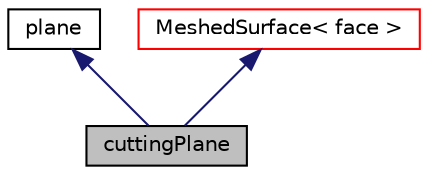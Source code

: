 digraph "cuttingPlane"
{
  bgcolor="transparent";
  edge [fontname="Helvetica",fontsize="10",labelfontname="Helvetica",labelfontsize="10"];
  node [fontname="Helvetica",fontsize="10",shape=record];
  Node15 [label="cuttingPlane",height=0.2,width=0.4,color="black", fillcolor="grey75", style="filled", fontcolor="black"];
  Node16 -> Node15 [dir="back",color="midnightblue",fontsize="10",style="solid",fontname="Helvetica"];
  Node16 [label="plane",height=0.2,width=0.4,color="black",URL="$a28725.html",tooltip="Geometric class that creates a 2D plane and can return the intersection point between a line and the ..."];
  Node17 -> Node15 [dir="back",color="midnightblue",fontsize="10",style="solid",fontname="Helvetica"];
  Node17 [label="MeshedSurface\< face \>",height=0.2,width=0.4,color="red",URL="$a30833.html"];
}
